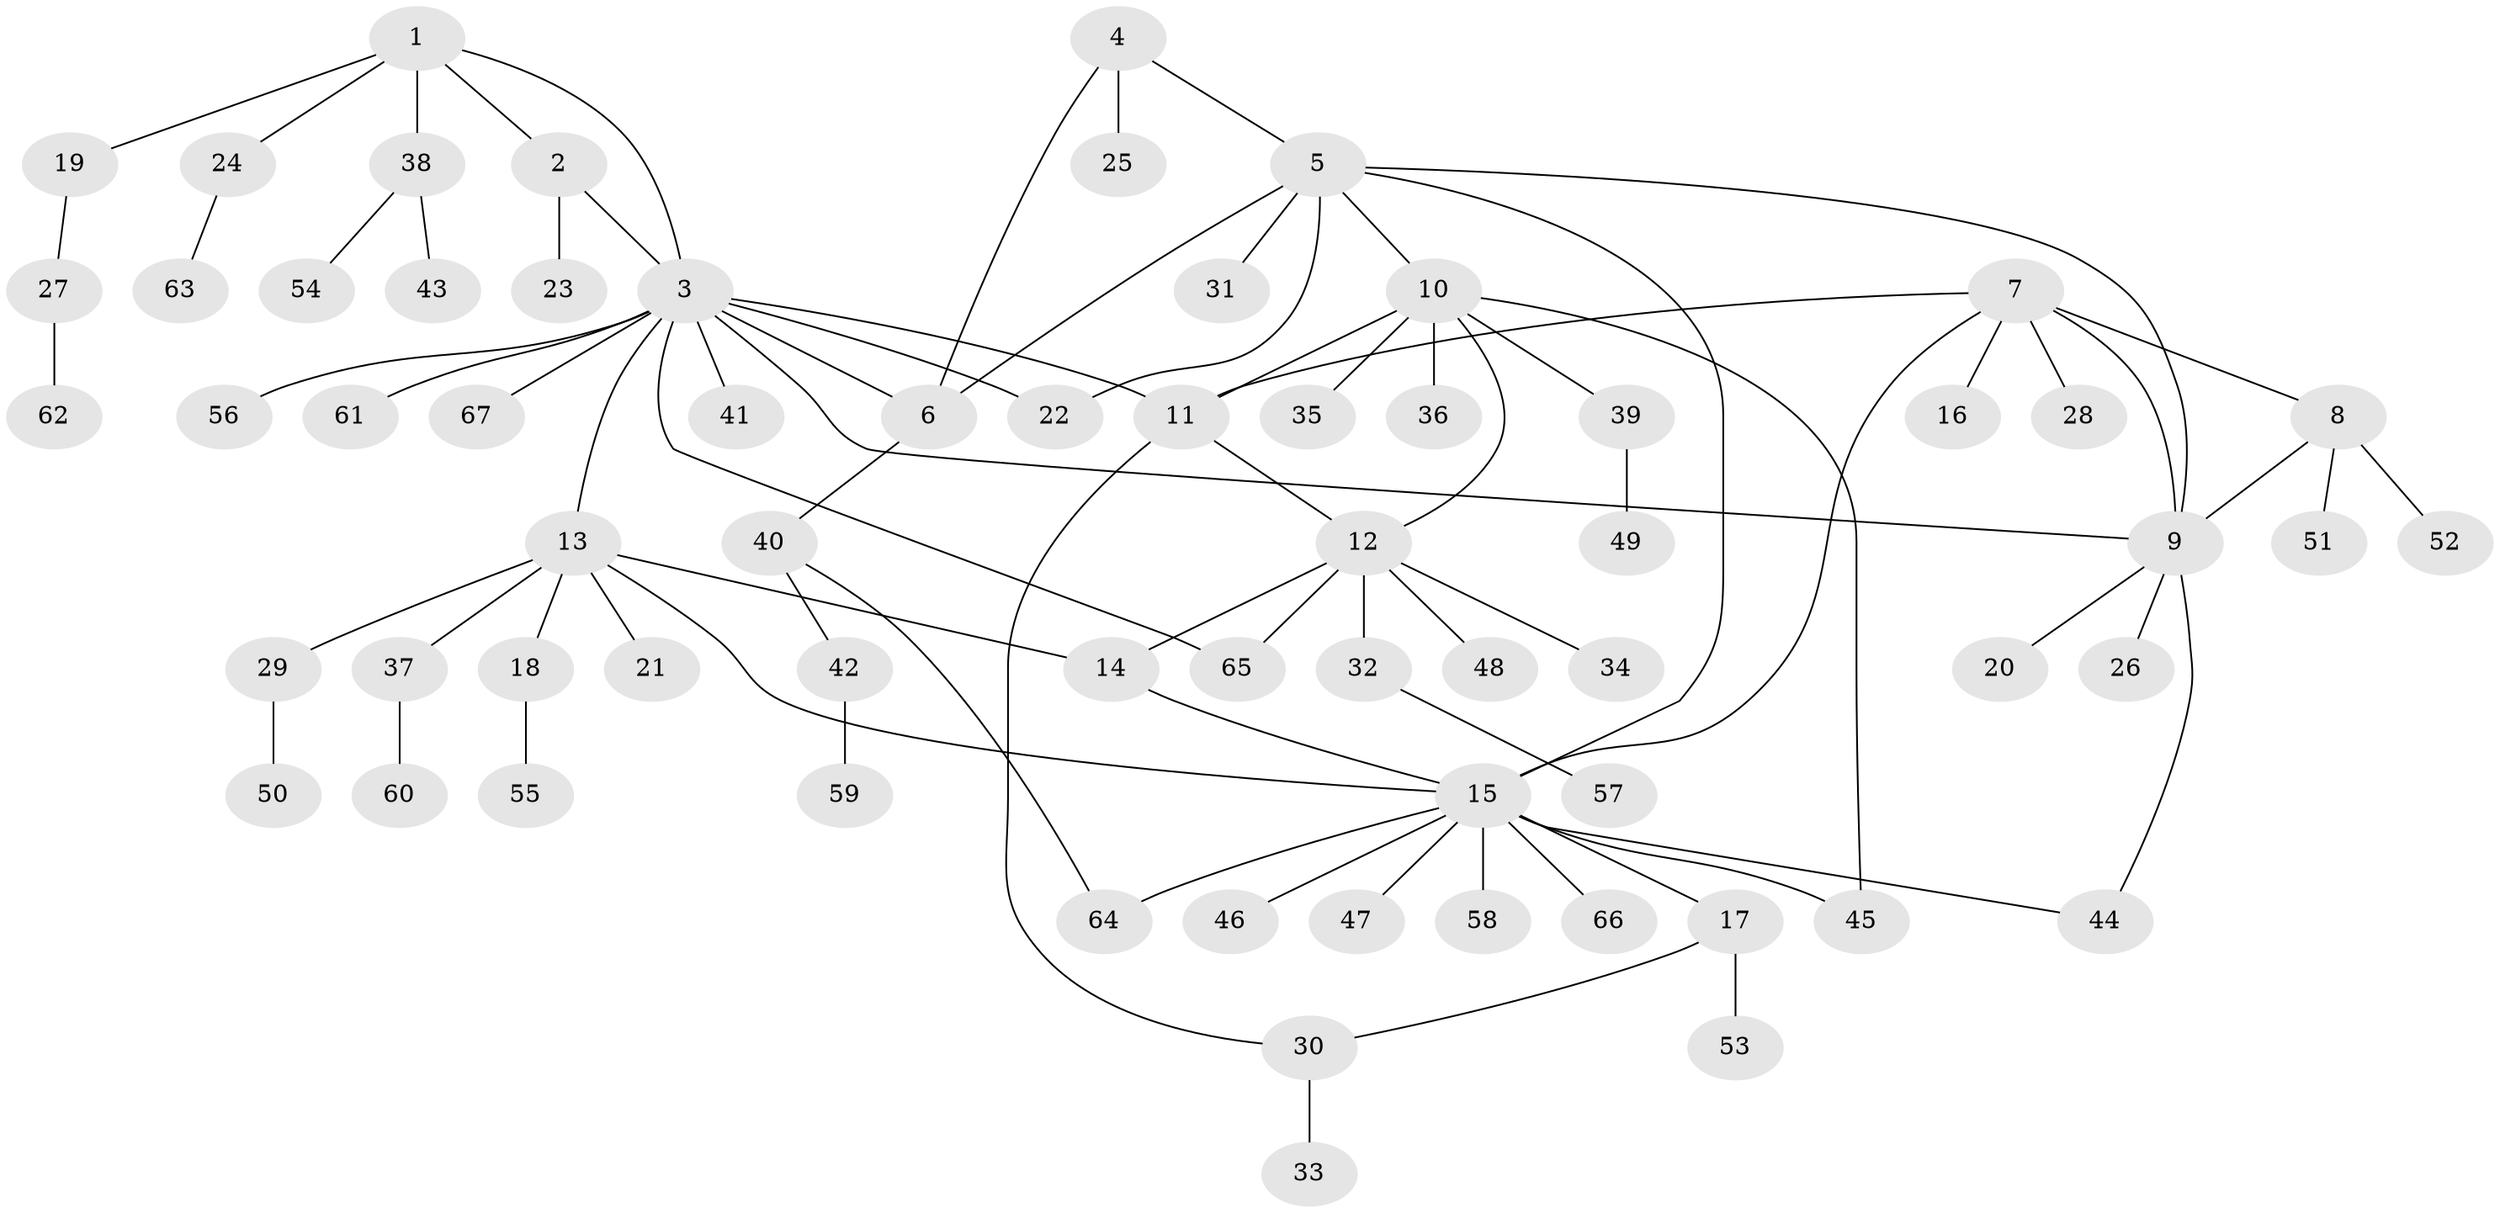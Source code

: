 // coarse degree distribution, {5: 0.17391304347826086, 8: 0.043478260869565216, 1: 0.43478260869565216, 2: 0.13043478260869565, 3: 0.08695652173913043, 4: 0.043478260869565216, 9: 0.043478260869565216, 7: 0.043478260869565216}
// Generated by graph-tools (version 1.1) at 2025/37/03/04/25 23:37:47]
// undirected, 67 vertices, 83 edges
graph export_dot {
  node [color=gray90,style=filled];
  1;
  2;
  3;
  4;
  5;
  6;
  7;
  8;
  9;
  10;
  11;
  12;
  13;
  14;
  15;
  16;
  17;
  18;
  19;
  20;
  21;
  22;
  23;
  24;
  25;
  26;
  27;
  28;
  29;
  30;
  31;
  32;
  33;
  34;
  35;
  36;
  37;
  38;
  39;
  40;
  41;
  42;
  43;
  44;
  45;
  46;
  47;
  48;
  49;
  50;
  51;
  52;
  53;
  54;
  55;
  56;
  57;
  58;
  59;
  60;
  61;
  62;
  63;
  64;
  65;
  66;
  67;
  1 -- 2;
  1 -- 3;
  1 -- 19;
  1 -- 24;
  1 -- 38;
  2 -- 3;
  2 -- 23;
  3 -- 6;
  3 -- 9;
  3 -- 11;
  3 -- 13;
  3 -- 22;
  3 -- 41;
  3 -- 56;
  3 -- 61;
  3 -- 65;
  3 -- 67;
  4 -- 5;
  4 -- 6;
  4 -- 25;
  5 -- 6;
  5 -- 9;
  5 -- 10;
  5 -- 15;
  5 -- 22;
  5 -- 31;
  6 -- 40;
  7 -- 8;
  7 -- 9;
  7 -- 11;
  7 -- 15;
  7 -- 16;
  7 -- 28;
  8 -- 9;
  8 -- 51;
  8 -- 52;
  9 -- 20;
  9 -- 26;
  9 -- 44;
  10 -- 11;
  10 -- 12;
  10 -- 35;
  10 -- 36;
  10 -- 39;
  10 -- 45;
  11 -- 12;
  11 -- 30;
  12 -- 14;
  12 -- 32;
  12 -- 34;
  12 -- 48;
  12 -- 65;
  13 -- 14;
  13 -- 15;
  13 -- 18;
  13 -- 21;
  13 -- 29;
  13 -- 37;
  14 -- 15;
  15 -- 17;
  15 -- 44;
  15 -- 45;
  15 -- 46;
  15 -- 47;
  15 -- 58;
  15 -- 64;
  15 -- 66;
  17 -- 30;
  17 -- 53;
  18 -- 55;
  19 -- 27;
  24 -- 63;
  27 -- 62;
  29 -- 50;
  30 -- 33;
  32 -- 57;
  37 -- 60;
  38 -- 43;
  38 -- 54;
  39 -- 49;
  40 -- 42;
  40 -- 64;
  42 -- 59;
}

